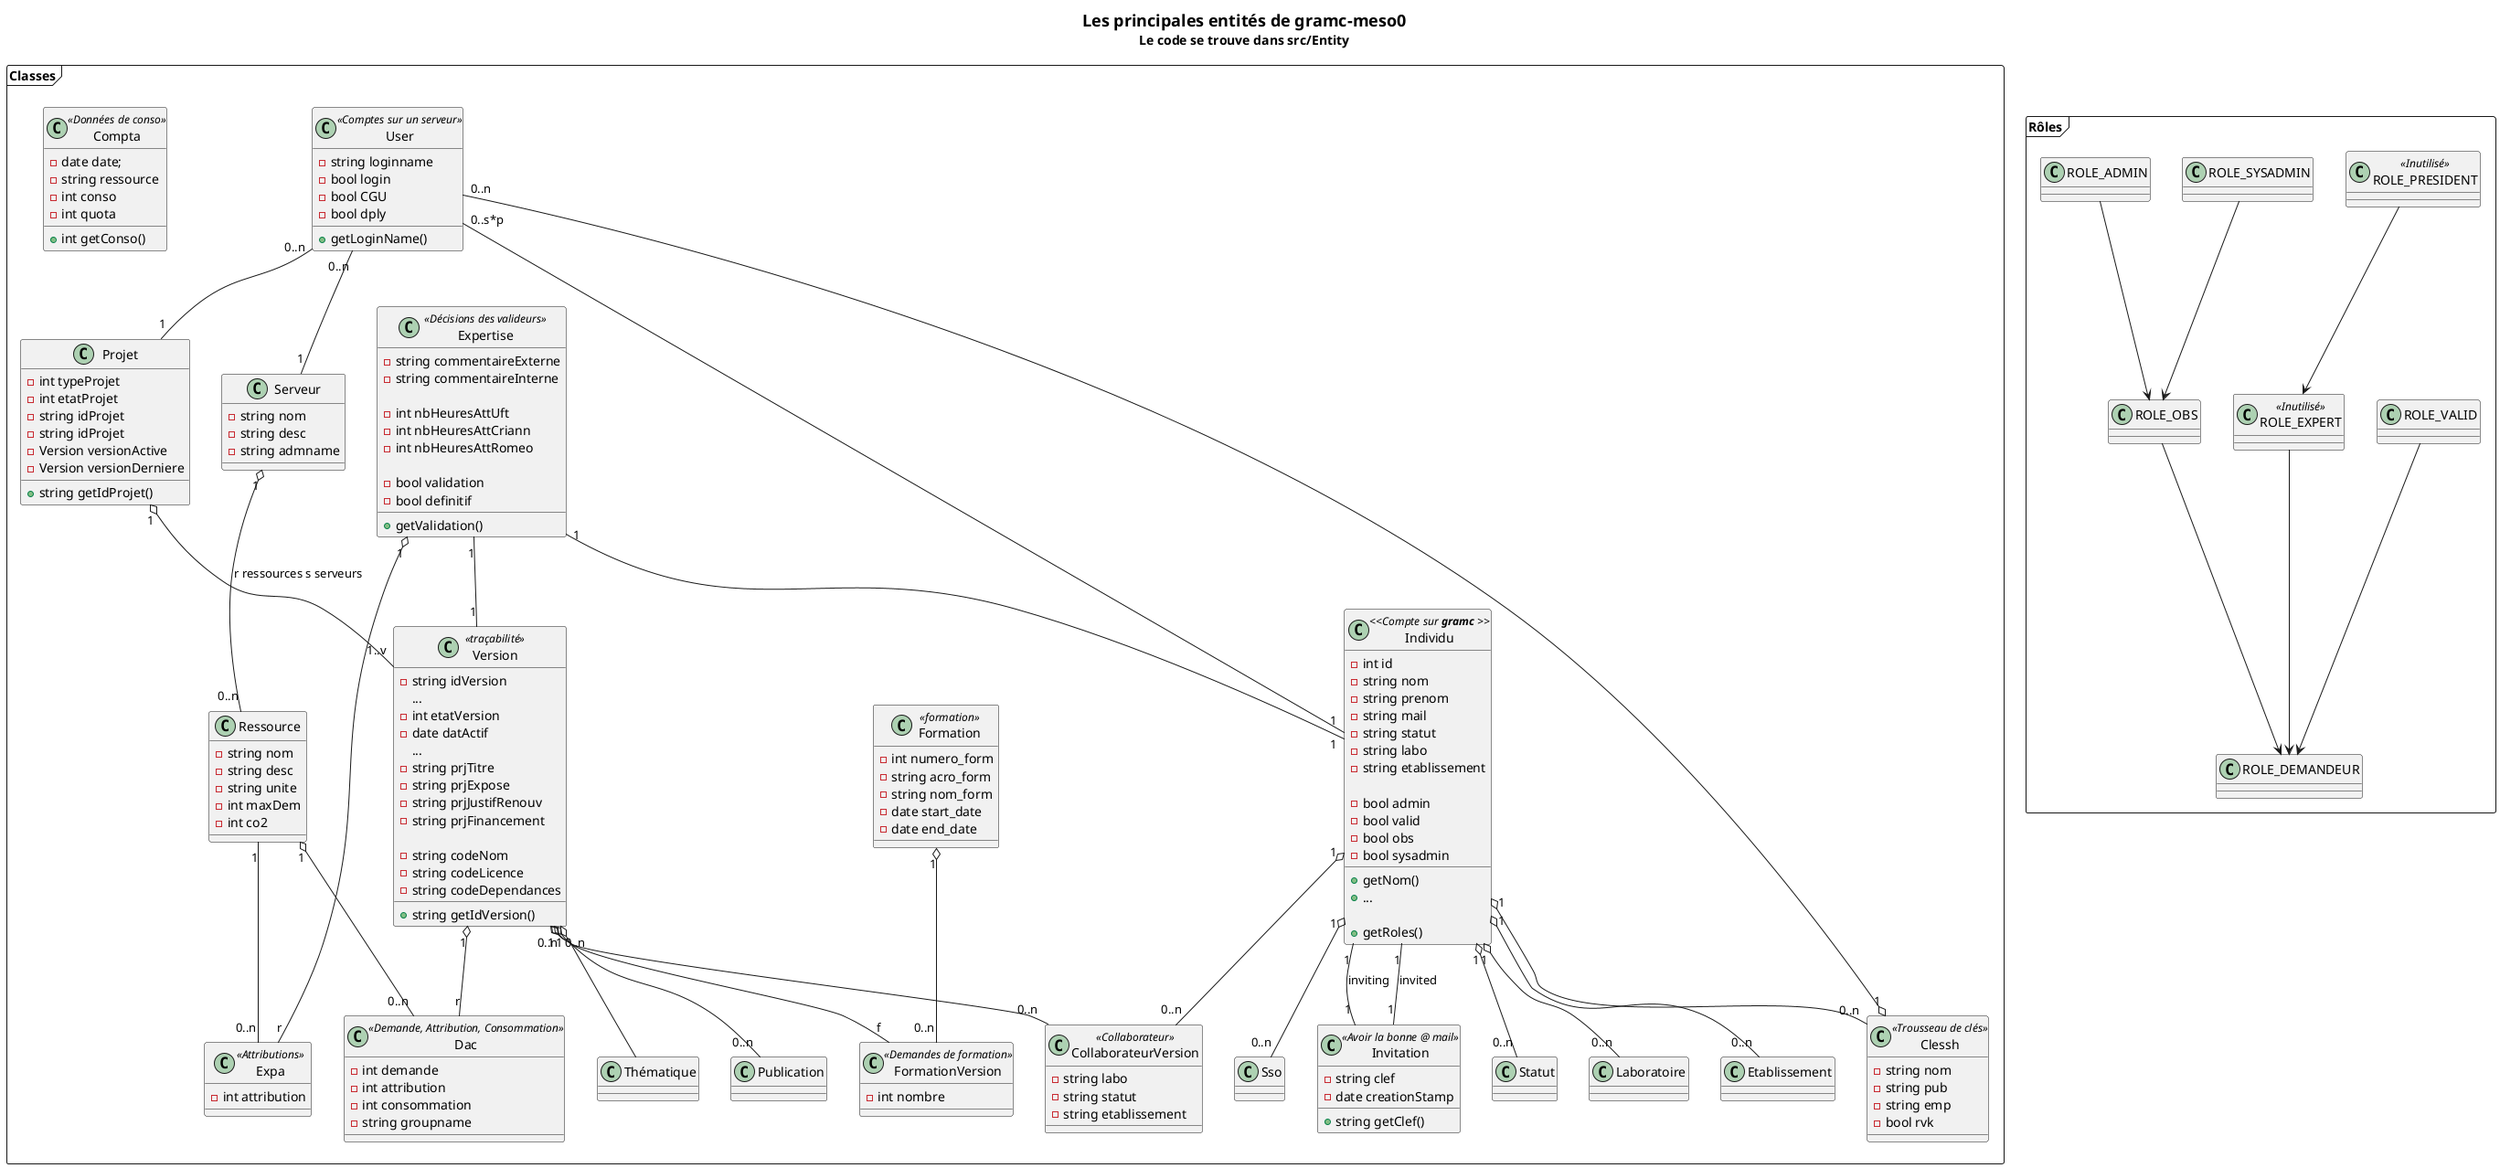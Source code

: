 @startuml

title =Les principales entités de gramc-meso0\nLe code se trouve dans src/Entity

package Classes <<Frame>> {

    together {
        class Expertise
        class Expa
        class Ressource
        class Dac
        class Version
        class Serveur
        class User
    }
    

    class Projet {
        - int typeProjet
        - int etatProjet
        - string idProjet
        - string idProjet
        - Version versionActive
        - Version versionDerniere
        + string getIdProjet()
    }
    
    class Version <<traçabilité>> {
        - string idVersion
        ...
        - int etatVersion
        - date datActif
        ...
        - string prjTitre
        - string prjExpose
        - string prjJustifRenouv
        - string prjFinancement
        
        - string codeNom
        - string codeLicence
        - string codeDependances
        
        + string getIdVersion()
    }
    
    class Individu <<Compte sur <b>gramc</b> >>{
        - int id
        - string nom
        - string prenom
        - string mail
        - string statut
        - string labo
        - string etablissement
        
        - bool admin
        - bool valid
        - bool obs
        - bool sysadmin
        
        + getNom()
        + {method} ...
    
        + getRoles()
    }
    
    class CollaborateurVersion <<Collaborateur>>{
        - string labo
        - string statut
        - string etablissement
    }

    class FormationVersion <<Demandes de formation>>{
        - int nombre
    }

    class Formation <<formation>> {
        - int numero_form
        - string acro_form
        - string nom_form
        - date start_date
        - date end_date
    }

    class Expertise <<Décisions des valideurs>> {
        - string commentaireExterne
        - string commentaireInterne
        
        - int nbHeuresAttUft
        - int nbHeuresAttCriann
        - int nbHeuresAttRomeo
        
        - bool validation
        - bool definitif
        + getValidation()
    }

    class Expa <<Attributions>> {
        - int attribution
    }

    class Clessh <<Trousseau de clés>> {
        - string nom
        - string pub
        - string emp
        - bool rvk
    }

    together {
        class Statut
        class Laboratoire
        class Etablissement
    }
    
'    note "Un compte par individu et par projet !" as N3
'    User .. N3
'    N3 .. CollaborateurVersion

    class Serveur {
        - string nom
        - string desc
        - string admname
    }
    
    class User <<Comptes sur un serveur>> {
        - string loginname
        - bool login
        - bool CGU
        - bool dply
        + getLoginName()
    }

    class Ressource {
        - string nom
        - string desc
        - string unite
        - int maxDem
        - int co2
    }

    class Dac <<Demande, Attribution, Consommation>> {
        - int demande
        - int attribution
        - int consommation
        - string groupname
    }

    Projet  "1" o-- "1..v" Version
    Individu "1" o-- "0..n" CollaborateurVersion
    Individu "1" o-- "0..n" Sso
    Individu "1" o-- "0..n" Laboratoire
    Individu "1" o-- "0..n" Statut
    Individu "1" o-- "0..n" Etablissement
    Individu "1" o-- "0..n" Clessh
    
    Version "1" o-- "0..n" CollaborateurVersion
    Version "0..n" o-- Thématique
    Version "0..n" o-- "0..n" Publication
    Version "1" o-- "r" Dac
    Version "1" o-- "f" FormationVersion
    Formation "1" o-- "0..n" FormationVersion
    
    Expertise "1" -- "1" Individu
    Expertise "1" -- "1" Version
    Expertise "1" o-- "r" Expa
    Ressource "1" -- "0..n" Expa
    
    User "0..n" --o "1" Clessh
    User "0..n" -- "1" Serveur
    User "0..n" -- "1" Projet
    User "0..s*p" -- "1" Individu
    
    Serveur "1" o-- "0..n" Ressource: r ressources s serveurs
    Ressource "1" o-- "0..n" Dac

    class Compta <<Données de conso>>{
        - date date;
        - string ressource
        - int conso
        - int quota
        + int getConso()
    }

    class Invitation <<Avoir la bonne @ mail>> {
       - string clef
       - date creationStamp
       + string getClef()
    }

    Individu "1" -- "1" Invitation : invited
    Individu "1" -- "1" Invitation : inviting

    ' Supprimé pour alléger la figure
    ' interface UserInterface
    ' Individu --|> UserInterface
    ' Individu "2" o-- "1" Invitation
    ' class Sso <<Fede Identité>>{
    '     - string eppn
    ' }
    
}

package Rôles <<Frame>> {
ROLE_OBS --> ROLE_DEMANDEUR
ROLE_ADMIN --> ROLE_OBS
ROLE_SYSADMIN --> ROLE_OBS
ROLE_VALID --> ROLE_DEMANDEUR
ROLE_EXPERT --> ROLE_DEMANDEUR
ROLE_PRESIDENT --> ROLE_EXPERT
class ROLE_EXPERT <<Inutilisé>>
class ROLE_PRESIDENT <<Inutilisé>>
}
@enduml
